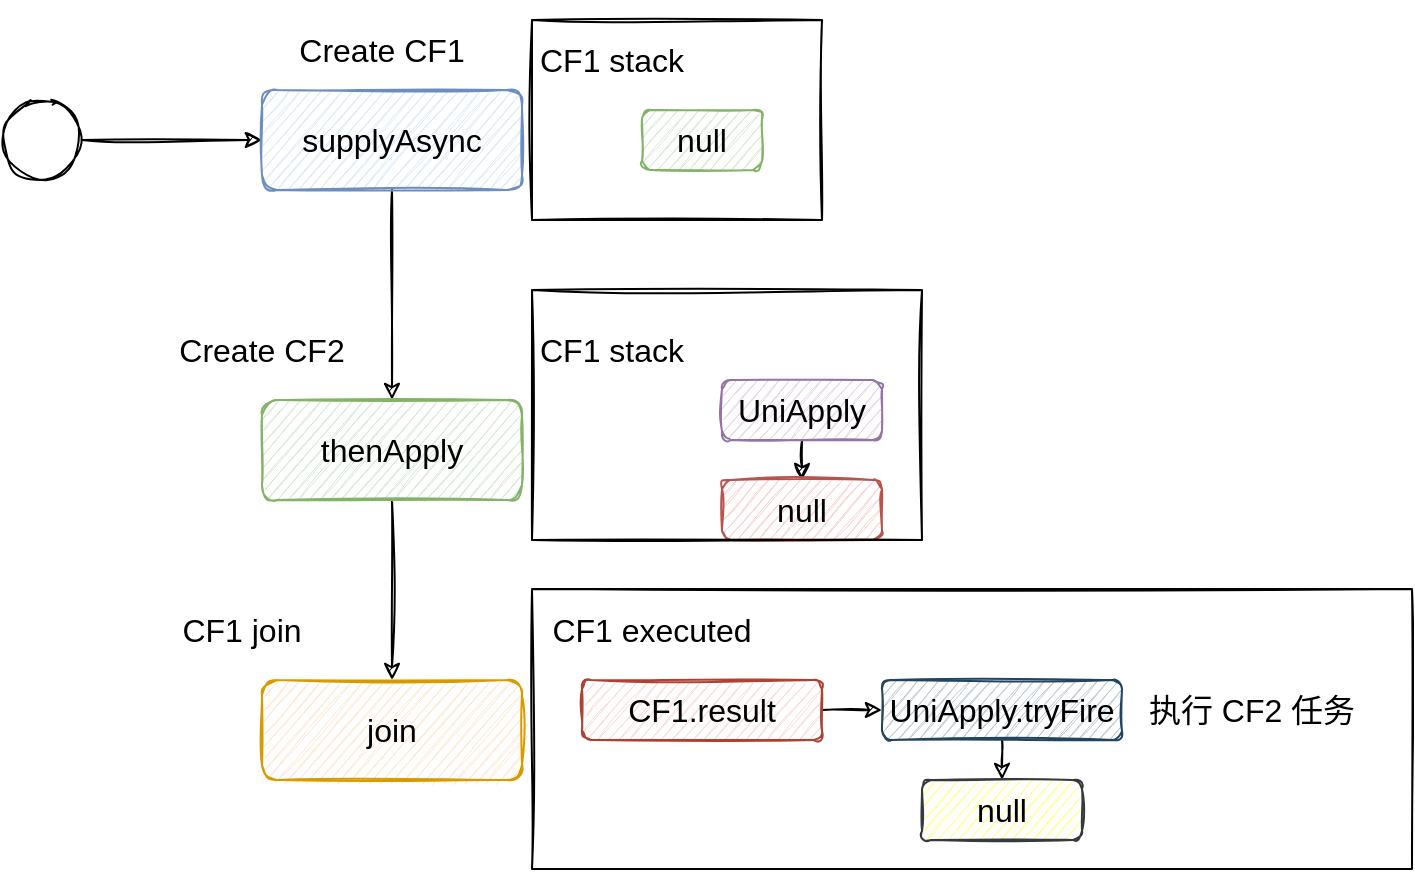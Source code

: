 <mxfile version="20.2.3" type="device"><diagram id="rGsDcUKqiBGDF8uXoyjI" name="第 1 页"><mxGraphModel dx="981" dy="606" grid="1" gridSize="10" guides="1" tooltips="1" connect="1" arrows="1" fold="1" page="1" pageScale="1" pageWidth="827" pageHeight="1169" math="0" shadow="0"><root><mxCell id="0"/><mxCell id="1" parent="0"/><mxCell id="pf1vMrK9Av64BuuOm2kS-4" style="edgeStyle=orthogonalEdgeStyle;rounded=0;orthogonalLoop=1;jettySize=auto;html=1;exitX=1;exitY=0.5;exitDx=0;exitDy=0;entryX=0;entryY=0.5;entryDx=0;entryDy=0;fontSize=16;sketch=1;" edge="1" parent="1" source="pf1vMrK9Av64BuuOm2kS-1" target="pf1vMrK9Av64BuuOm2kS-2"><mxGeometry relative="1" as="geometry"/></mxCell><mxCell id="pf1vMrK9Av64BuuOm2kS-1" value="" style="ellipse;whiteSpace=wrap;html=1;aspect=fixed;fontSize=16;sketch=1;" vertex="1" parent="1"><mxGeometry x="40" y="200" width="40" height="40" as="geometry"/></mxCell><mxCell id="pf1vMrK9Av64BuuOm2kS-7" style="edgeStyle=orthogonalEdgeStyle;rounded=0;orthogonalLoop=1;jettySize=auto;html=1;exitX=0.5;exitY=1;exitDx=0;exitDy=0;entryX=0.5;entryY=0;entryDx=0;entryDy=0;fontSize=16;sketch=1;" edge="1" parent="1" source="pf1vMrK9Av64BuuOm2kS-2" target="pf1vMrK9Av64BuuOm2kS-6"><mxGeometry relative="1" as="geometry"/></mxCell><mxCell id="pf1vMrK9Av64BuuOm2kS-2" value="supplyAsync" style="rounded=1;whiteSpace=wrap;html=1;fontSize=16;fillColor=#dae8fc;strokeColor=#6c8ebf;sketch=1;" vertex="1" parent="1"><mxGeometry x="170" y="195" width="130" height="50" as="geometry"/></mxCell><mxCell id="pf1vMrK9Av64BuuOm2kS-3" value="Create CF1" style="text;html=1;strokeColor=none;fillColor=none;align=center;verticalAlign=middle;whiteSpace=wrap;rounded=0;fontSize=16;sketch=1;" vertex="1" parent="1"><mxGeometry x="170" y="160" width="120" height="30" as="geometry"/></mxCell><mxCell id="pf1vMrK9Av64BuuOm2kS-16" style="edgeStyle=orthogonalEdgeStyle;rounded=0;orthogonalLoop=1;jettySize=auto;html=1;exitX=0.5;exitY=1;exitDx=0;exitDy=0;entryX=0.5;entryY=0;entryDx=0;entryDy=0;fontSize=16;sketch=1;" edge="1" parent="1" source="pf1vMrK9Av64BuuOm2kS-6" target="pf1vMrK9Av64BuuOm2kS-15"><mxGeometry relative="1" as="geometry"/></mxCell><mxCell id="pf1vMrK9Av64BuuOm2kS-6" value="thenApply" style="rounded=1;whiteSpace=wrap;html=1;fontSize=16;fillColor=#d5e8d4;strokeColor=#82b366;sketch=1;" vertex="1" parent="1"><mxGeometry x="170" y="350" width="130" height="50" as="geometry"/></mxCell><mxCell id="pf1vMrK9Av64BuuOm2kS-8" value="Create CF2" style="text;html=1;strokeColor=none;fillColor=none;align=center;verticalAlign=middle;whiteSpace=wrap;rounded=0;fontSize=16;sketch=1;" vertex="1" parent="1"><mxGeometry x="110" y="310" width="120" height="30" as="geometry"/></mxCell><mxCell id="pf1vMrK9Av64BuuOm2kS-11" value="null" style="rounded=1;whiteSpace=wrap;html=1;fontSize=16;fillColor=#d5e8d4;strokeColor=#82b366;sketch=1;" vertex="1" parent="1"><mxGeometry x="360" y="205" width="60" height="30" as="geometry"/></mxCell><mxCell id="pf1vMrK9Av64BuuOm2kS-14" style="edgeStyle=orthogonalEdgeStyle;rounded=0;orthogonalLoop=1;jettySize=auto;html=1;exitX=0.5;exitY=1;exitDx=0;exitDy=0;entryX=0.5;entryY=0;entryDx=0;entryDy=0;fontSize=16;sketch=1;" edge="1" parent="1" source="pf1vMrK9Av64BuuOm2kS-12" target="pf1vMrK9Av64BuuOm2kS-13"><mxGeometry relative="1" as="geometry"/></mxCell><mxCell id="pf1vMrK9Av64BuuOm2kS-12" value="UniApply" style="rounded=1;whiteSpace=wrap;html=1;fontSize=16;fillColor=#e1d5e7;strokeColor=#9673a6;sketch=1;" vertex="1" parent="1"><mxGeometry x="400" y="340" width="80" height="30" as="geometry"/></mxCell><mxCell id="pf1vMrK9Av64BuuOm2kS-13" value="null" style="rounded=1;whiteSpace=wrap;html=1;fontSize=16;fillColor=#f8cecc;strokeColor=#b85450;sketch=1;" vertex="1" parent="1"><mxGeometry x="400" y="390" width="80" height="30" as="geometry"/></mxCell><mxCell id="pf1vMrK9Av64BuuOm2kS-15" value="join" style="rounded=1;whiteSpace=wrap;html=1;fontSize=16;fillColor=#ffe6cc;strokeColor=#d79b00;sketch=1;" vertex="1" parent="1"><mxGeometry x="170" y="490" width="130" height="50" as="geometry"/></mxCell><mxCell id="pf1vMrK9Av64BuuOm2kS-17" value="CF1 join" style="text;html=1;strokeColor=none;fillColor=none;align=center;verticalAlign=middle;whiteSpace=wrap;rounded=0;fontSize=16;sketch=1;" vertex="1" parent="1"><mxGeometry x="100" y="450" width="120" height="30" as="geometry"/></mxCell><mxCell id="pf1vMrK9Av64BuuOm2kS-22" style="edgeStyle=orthogonalEdgeStyle;rounded=0;orthogonalLoop=1;jettySize=auto;html=1;exitX=0.5;exitY=1;exitDx=0;exitDy=0;entryX=0.5;entryY=0;entryDx=0;entryDy=0;fontSize=16;sketch=1;" edge="1" parent="1" source="pf1vMrK9Av64BuuOm2kS-19" target="pf1vMrK9Av64BuuOm2kS-21"><mxGeometry relative="1" as="geometry"/></mxCell><mxCell id="pf1vMrK9Av64BuuOm2kS-19" value="UniApply.tryFire" style="rounded=1;whiteSpace=wrap;html=1;fontSize=16;fillColor=#bac8d3;strokeColor=#23445d;sketch=1;" vertex="1" parent="1"><mxGeometry x="480" y="490" width="120" height="30" as="geometry"/></mxCell><mxCell id="pf1vMrK9Av64BuuOm2kS-21" value="null" style="rounded=1;whiteSpace=wrap;html=1;fontSize=16;fillColor=#ffff88;strokeColor=#36393d;sketch=1;" vertex="1" parent="1"><mxGeometry x="500" y="540" width="80" height="30" as="geometry"/></mxCell><mxCell id="pf1vMrK9Av64BuuOm2kS-25" style="edgeStyle=orthogonalEdgeStyle;rounded=0;orthogonalLoop=1;jettySize=auto;html=1;exitX=1;exitY=0.5;exitDx=0;exitDy=0;entryX=0;entryY=0.5;entryDx=0;entryDy=0;fontSize=16;sketch=1;" edge="1" parent="1" source="pf1vMrK9Av64BuuOm2kS-24" target="pf1vMrK9Av64BuuOm2kS-19"><mxGeometry relative="1" as="geometry"/></mxCell><mxCell id="pf1vMrK9Av64BuuOm2kS-24" value="CF1.result" style="rounded=1;whiteSpace=wrap;html=1;fontSize=16;fillColor=#fad9d5;strokeColor=#ae4132;sketch=1;" vertex="1" parent="1"><mxGeometry x="330" y="490" width="120" height="30" as="geometry"/></mxCell><mxCell id="pf1vMrK9Av64BuuOm2kS-27" value="CF1 stack" style="text;html=1;strokeColor=none;fillColor=none;align=center;verticalAlign=middle;whiteSpace=wrap;rounded=0;fontSize=16;sketch=1;" vertex="1" parent="1"><mxGeometry x="300" y="165" width="90" height="30" as="geometry"/></mxCell><mxCell id="pf1vMrK9Av64BuuOm2kS-28" value="CF1 stack" style="text;html=1;strokeColor=none;fillColor=none;align=center;verticalAlign=middle;whiteSpace=wrap;rounded=0;fontSize=16;sketch=1;" vertex="1" parent="1"><mxGeometry x="300" y="310" width="90" height="30" as="geometry"/></mxCell><mxCell id="pf1vMrK9Av64BuuOm2kS-31" value="&lt;h1&gt;&lt;br&gt;&lt;/h1&gt;" style="text;html=1;strokeColor=default;fillColor=none;spacing=5;spacingTop=-20;whiteSpace=wrap;overflow=hidden;rounded=0;fontSize=16;sketch=1;" vertex="1" parent="1"><mxGeometry x="305" y="160" width="145" height="100" as="geometry"/></mxCell><mxCell id="pf1vMrK9Av64BuuOm2kS-33" value="&lt;h1&gt;&lt;br&gt;&lt;/h1&gt;" style="text;html=1;strokeColor=default;fillColor=none;spacing=5;spacingTop=-20;whiteSpace=wrap;overflow=hidden;rounded=0;fontSize=16;sketch=1;" vertex="1" parent="1"><mxGeometry x="305" y="295" width="195" height="125" as="geometry"/></mxCell><mxCell id="pf1vMrK9Av64BuuOm2kS-34" value="CF1 executed" style="text;html=1;strokeColor=none;fillColor=none;align=center;verticalAlign=middle;whiteSpace=wrap;rounded=0;fontSize=16;sketch=1;" vertex="1" parent="1"><mxGeometry x="310" y="450" width="110" height="30" as="geometry"/></mxCell><mxCell id="pf1vMrK9Av64BuuOm2kS-35" value="&lt;h1&gt;&lt;br&gt;&lt;/h1&gt;" style="text;html=1;strokeColor=default;fillColor=none;spacing=5;spacingTop=-20;whiteSpace=wrap;overflow=hidden;rounded=0;fontSize=16;sketch=1;" vertex="1" parent="1"><mxGeometry x="305" y="444.5" width="440" height="140" as="geometry"/></mxCell><mxCell id="pf1vMrK9Av64BuuOm2kS-36" value="执行 CF2 任务" style="text;html=1;strokeColor=none;fillColor=none;align=center;verticalAlign=middle;whiteSpace=wrap;rounded=0;fontSize=16;sketch=1;" vertex="1" parent="1"><mxGeometry x="610" y="490" width="110" height="30" as="geometry"/></mxCell></root></mxGraphModel></diagram></mxfile>